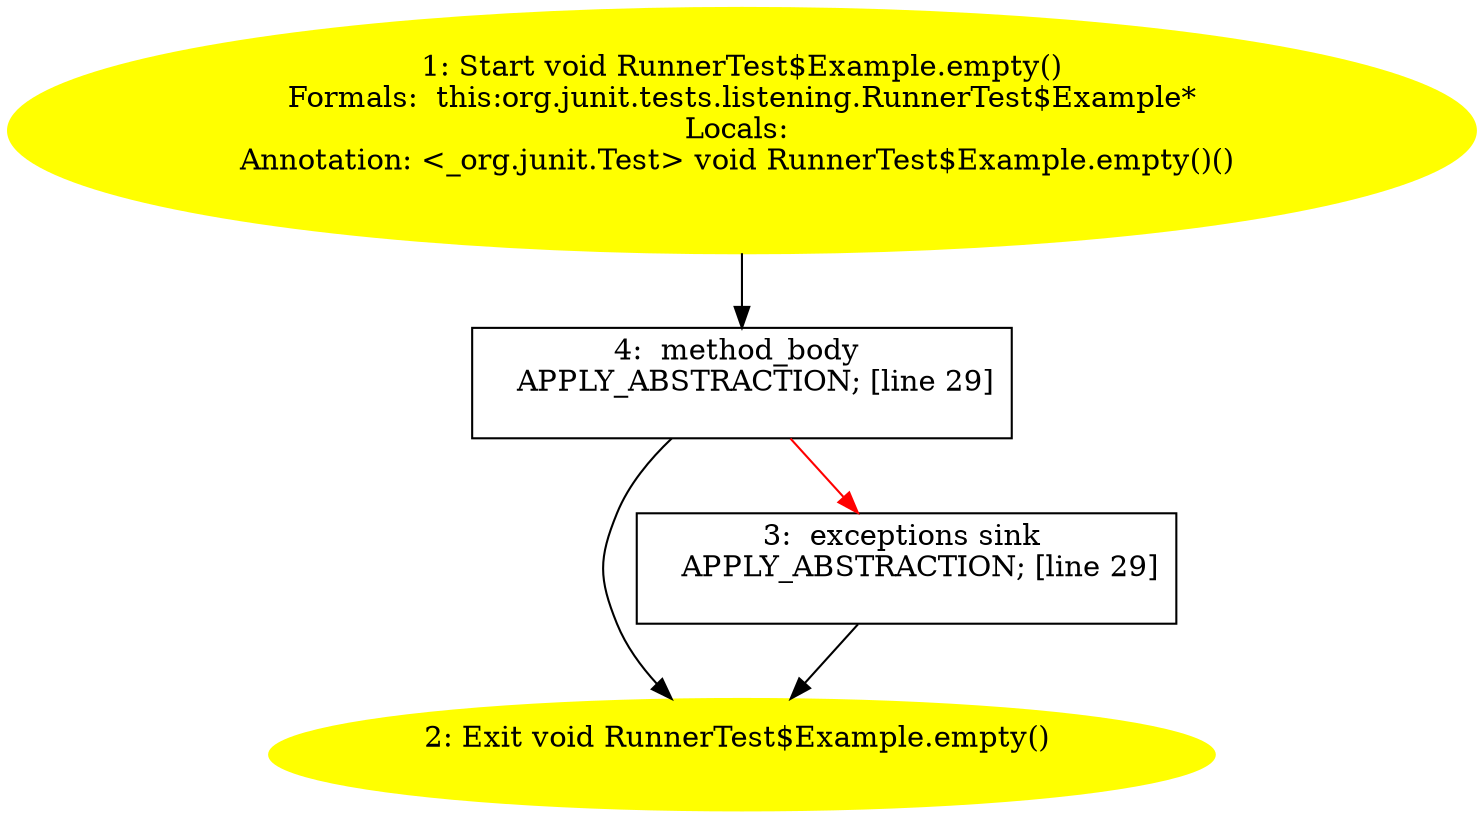 /* @generated */
digraph cfg {
"org.junit.tests.listening.RunnerTest$Example.empty():void.ca56b2fe313b003411aaea25b163cb67_1" [label="1: Start void RunnerTest$Example.empty()\nFormals:  this:org.junit.tests.listening.RunnerTest$Example*\nLocals: \nAnnotation: <_org.junit.Test> void RunnerTest$Example.empty()() \n  " color=yellow style=filled]
	

	 "org.junit.tests.listening.RunnerTest$Example.empty():void.ca56b2fe313b003411aaea25b163cb67_1" -> "org.junit.tests.listening.RunnerTest$Example.empty():void.ca56b2fe313b003411aaea25b163cb67_4" ;
"org.junit.tests.listening.RunnerTest$Example.empty():void.ca56b2fe313b003411aaea25b163cb67_2" [label="2: Exit void RunnerTest$Example.empty() \n  " color=yellow style=filled]
	

"org.junit.tests.listening.RunnerTest$Example.empty():void.ca56b2fe313b003411aaea25b163cb67_3" [label="3:  exceptions sink \n   APPLY_ABSTRACTION; [line 29]\n " shape="box"]
	

	 "org.junit.tests.listening.RunnerTest$Example.empty():void.ca56b2fe313b003411aaea25b163cb67_3" -> "org.junit.tests.listening.RunnerTest$Example.empty():void.ca56b2fe313b003411aaea25b163cb67_2" ;
"org.junit.tests.listening.RunnerTest$Example.empty():void.ca56b2fe313b003411aaea25b163cb67_4" [label="4:  method_body \n   APPLY_ABSTRACTION; [line 29]\n " shape="box"]
	

	 "org.junit.tests.listening.RunnerTest$Example.empty():void.ca56b2fe313b003411aaea25b163cb67_4" -> "org.junit.tests.listening.RunnerTest$Example.empty():void.ca56b2fe313b003411aaea25b163cb67_2" ;
	 "org.junit.tests.listening.RunnerTest$Example.empty():void.ca56b2fe313b003411aaea25b163cb67_4" -> "org.junit.tests.listening.RunnerTest$Example.empty():void.ca56b2fe313b003411aaea25b163cb67_3" [color="red" ];
}
